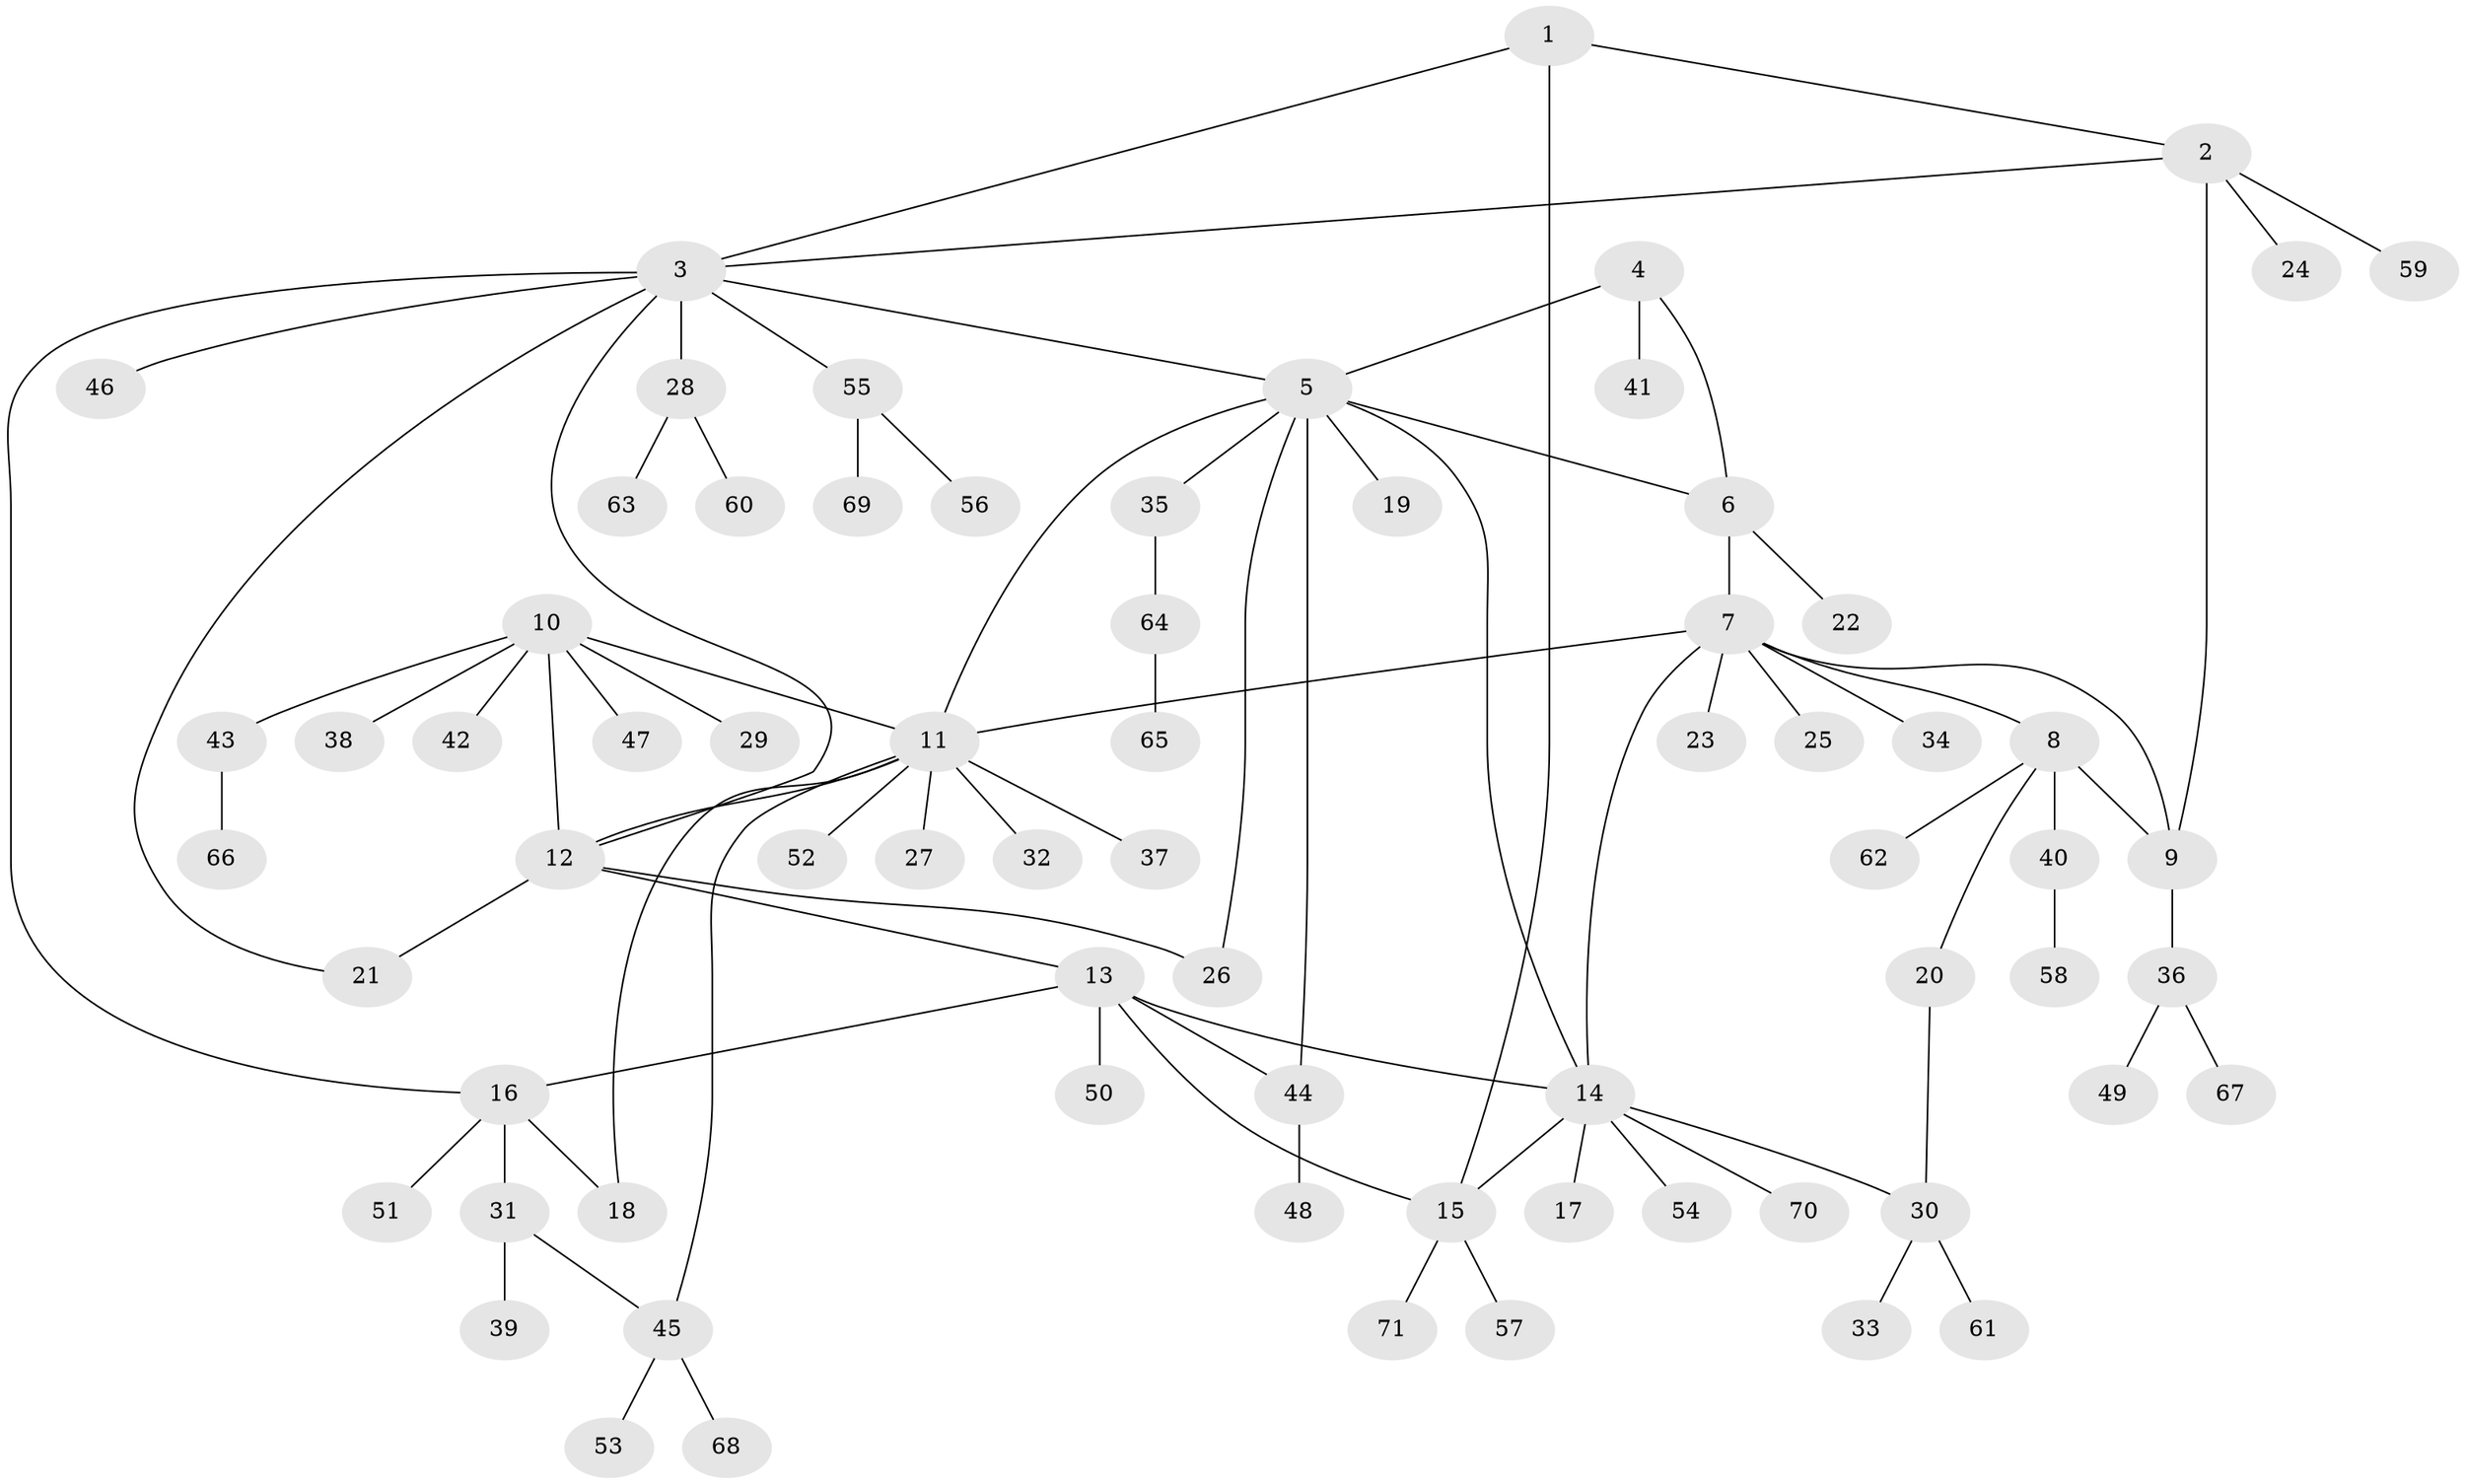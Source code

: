 // Generated by graph-tools (version 1.1) at 2025/50/03/09/25 03:50:41]
// undirected, 71 vertices, 88 edges
graph export_dot {
graph [start="1"]
  node [color=gray90,style=filled];
  1;
  2;
  3;
  4;
  5;
  6;
  7;
  8;
  9;
  10;
  11;
  12;
  13;
  14;
  15;
  16;
  17;
  18;
  19;
  20;
  21;
  22;
  23;
  24;
  25;
  26;
  27;
  28;
  29;
  30;
  31;
  32;
  33;
  34;
  35;
  36;
  37;
  38;
  39;
  40;
  41;
  42;
  43;
  44;
  45;
  46;
  47;
  48;
  49;
  50;
  51;
  52;
  53;
  54;
  55;
  56;
  57;
  58;
  59;
  60;
  61;
  62;
  63;
  64;
  65;
  66;
  67;
  68;
  69;
  70;
  71;
  1 -- 2;
  1 -- 3;
  1 -- 15;
  2 -- 3;
  2 -- 9;
  2 -- 24;
  2 -- 59;
  3 -- 5;
  3 -- 12;
  3 -- 16;
  3 -- 21;
  3 -- 28;
  3 -- 46;
  3 -- 55;
  4 -- 5;
  4 -- 6;
  4 -- 41;
  5 -- 6;
  5 -- 11;
  5 -- 14;
  5 -- 19;
  5 -- 26;
  5 -- 35;
  5 -- 44;
  6 -- 7;
  6 -- 22;
  7 -- 8;
  7 -- 9;
  7 -- 11;
  7 -- 14;
  7 -- 23;
  7 -- 25;
  7 -- 34;
  8 -- 9;
  8 -- 20;
  8 -- 40;
  8 -- 62;
  9 -- 36;
  10 -- 11;
  10 -- 12;
  10 -- 29;
  10 -- 38;
  10 -- 42;
  10 -- 43;
  10 -- 47;
  11 -- 12;
  11 -- 18;
  11 -- 27;
  11 -- 32;
  11 -- 37;
  11 -- 45;
  11 -- 52;
  12 -- 13;
  12 -- 21;
  12 -- 26;
  13 -- 14;
  13 -- 15;
  13 -- 16;
  13 -- 44;
  13 -- 50;
  14 -- 15;
  14 -- 17;
  14 -- 30;
  14 -- 54;
  14 -- 70;
  15 -- 57;
  15 -- 71;
  16 -- 18;
  16 -- 31;
  16 -- 51;
  20 -- 30;
  28 -- 60;
  28 -- 63;
  30 -- 33;
  30 -- 61;
  31 -- 39;
  31 -- 45;
  35 -- 64;
  36 -- 49;
  36 -- 67;
  40 -- 58;
  43 -- 66;
  44 -- 48;
  45 -- 53;
  45 -- 68;
  55 -- 56;
  55 -- 69;
  64 -- 65;
}
